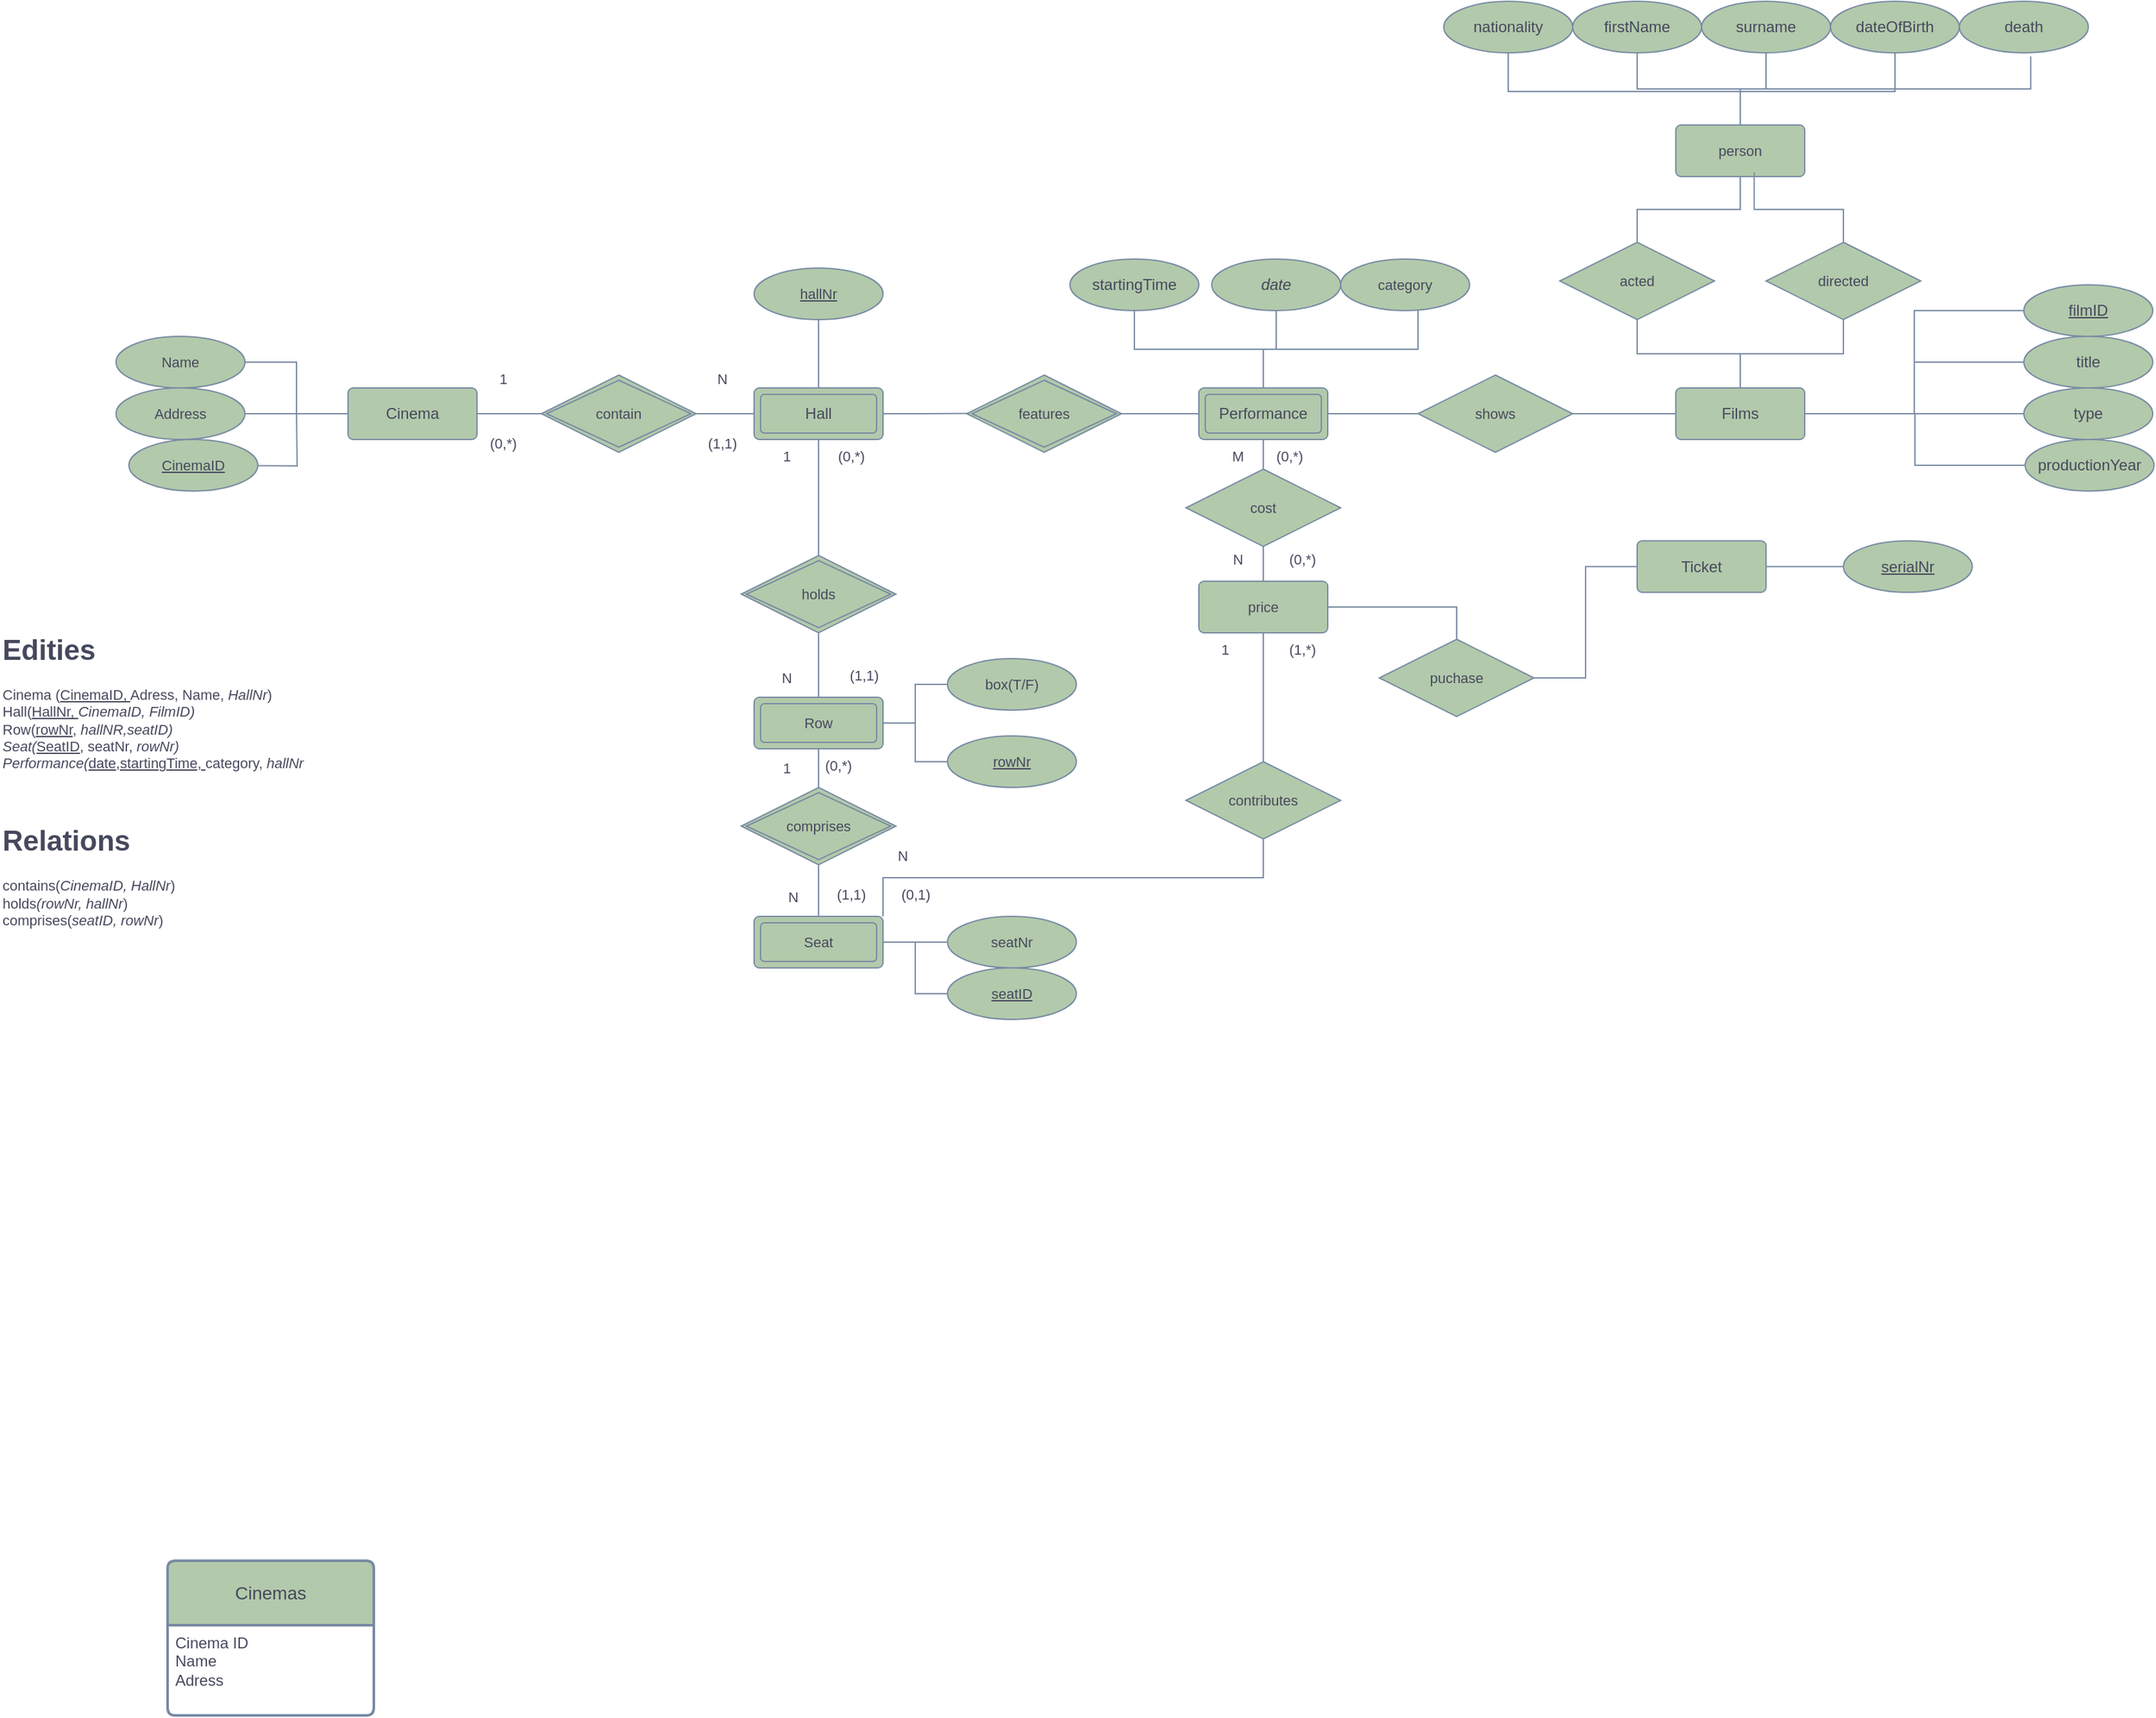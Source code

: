 <mxfile version="26.2.2">
  <diagram name="Seite-1" id="GrV4pbB2SSrvfmWI_e5-">
    <mxGraphModel dx="2253" dy="2021" grid="1" gridSize="10" guides="1" tooltips="1" connect="1" arrows="1" fold="1" page="1" pageScale="1" pageWidth="827" pageHeight="1169" math="0" shadow="0">
      <root>
        <mxCell id="0" />
        <mxCell id="1" parent="0" />
        <mxCell id="GSLwuLtplchv7FERaUMP-1" value="Cinemas" style="swimlane;childLayout=stackLayout;horizontal=1;startSize=50;horizontalStack=0;rounded=1;fontSize=14;fontStyle=0;strokeWidth=2;resizeParent=0;resizeLast=1;shadow=0;dashed=0;align=center;arcSize=4;whiteSpace=wrap;html=1;labelBackgroundColor=none;fillColor=#B2C9AB;strokeColor=#788AA3;fontColor=#46495D;" parent="1" vertex="1">
          <mxGeometry x="-170" y="1010" width="160" height="120" as="geometry" />
        </mxCell>
        <mxCell id="GSLwuLtplchv7FERaUMP-2" value="&lt;div&gt;Cinema ID&lt;/div&gt;Name&lt;div&gt;Adress&lt;/div&gt;" style="align=left;strokeColor=none;fillColor=none;spacingLeft=4;spacingRight=4;fontSize=12;verticalAlign=top;resizable=0;rotatable=0;part=1;html=1;whiteSpace=wrap;labelBackgroundColor=none;fontColor=#46495D;" parent="GSLwuLtplchv7FERaUMP-1" vertex="1">
          <mxGeometry y="50" width="160" height="70" as="geometry" />
        </mxCell>
        <mxCell id="36xcUVD_AX8S52_cwjdj-3" value="Hall" style="rounded=1;arcSize=10;whiteSpace=wrap;html=1;align=center;strokeColor=#788AA3;fontColor=#46495D;fillColor=#B2C9AB;labelBackgroundColor=none;shape=ext;margin=3;double=1;" vertex="1" parent="1">
          <mxGeometry x="285" y="100" width="100" height="40" as="geometry" />
        </mxCell>
        <mxCell id="36xcUVD_AX8S52_cwjdj-8" style="edgeStyle=orthogonalEdgeStyle;rounded=0;orthogonalLoop=1;jettySize=auto;html=1;strokeColor=#788AA3;fontColor=default;fillColor=#B2C9AB;endArrow=none;startFill=0;labelBackgroundColor=none;exitX=1;exitY=0.5;exitDx=0;exitDy=0;" edge="1" parent="1" source="36xcUVD_AX8S52_cwjdj-88" target="36xcUVD_AX8S52_cwjdj-3">
          <mxGeometry relative="1" as="geometry">
            <mxPoint x="240" y="120" as="sourcePoint" />
          </mxGeometry>
        </mxCell>
        <mxCell id="36xcUVD_AX8S52_cwjdj-5" value="Cinema" style="rounded=1;arcSize=10;whiteSpace=wrap;html=1;align=center;strokeColor=#788AA3;fontColor=#46495D;fillColor=#B2C9AB;labelBackgroundColor=none;" vertex="1" parent="1">
          <mxGeometry x="-30" y="100" width="100" height="40" as="geometry" />
        </mxCell>
        <mxCell id="36xcUVD_AX8S52_cwjdj-22" style="edgeStyle=orthogonalEdgeStyle;shape=connector;rounded=0;orthogonalLoop=1;jettySize=auto;html=1;entryX=0;entryY=0.5;entryDx=0;entryDy=0;strokeColor=#788AA3;align=center;verticalAlign=middle;fontFamily=Helvetica;fontSize=11;fontColor=default;labelBackgroundColor=none;startFill=0;endArrow=none;fillColor=#B2C9AB;" edge="1" parent="1" source="36xcUVD_AX8S52_cwjdj-24" target="36xcUVD_AX8S52_cwjdj-21">
          <mxGeometry relative="1" as="geometry" />
        </mxCell>
        <mxCell id="36xcUVD_AX8S52_cwjdj-26" style="edgeStyle=orthogonalEdgeStyle;shape=connector;rounded=0;orthogonalLoop=1;jettySize=auto;html=1;exitX=0.5;exitY=0;exitDx=0;exitDy=0;entryX=0.5;entryY=1;entryDx=0;entryDy=0;strokeColor=#788AA3;align=center;verticalAlign=middle;fontFamily=Helvetica;fontSize=11;fontColor=default;labelBackgroundColor=none;startFill=0;endArrow=none;fillColor=#B2C9AB;" edge="1" parent="1" source="36xcUVD_AX8S52_cwjdj-28" target="36xcUVD_AX8S52_cwjdj-25">
          <mxGeometry relative="1" as="geometry" />
        </mxCell>
        <mxCell id="36xcUVD_AX8S52_cwjdj-131" style="edgeStyle=orthogonalEdgeStyle;shape=connector;rounded=0;orthogonalLoop=1;jettySize=auto;html=1;exitX=0.5;exitY=0;exitDx=0;exitDy=0;entryX=0.5;entryY=1;entryDx=0;entryDy=0;strokeColor=#788AA3;align=center;verticalAlign=middle;fontFamily=Helvetica;fontSize=11;fontColor=#46495D;labelBackgroundColor=default;startFill=0;endArrow=none;fillColor=#B2C9AB;" edge="1" parent="1" source="36xcUVD_AX8S52_cwjdj-7" target="36xcUVD_AX8S52_cwjdj-130">
          <mxGeometry relative="1" as="geometry" />
        </mxCell>
        <mxCell id="36xcUVD_AX8S52_cwjdj-7" value="Films" style="rounded=1;arcSize=10;whiteSpace=wrap;html=1;align=center;strokeColor=#788AA3;fontColor=#46495D;fillColor=#B2C9AB;labelBackgroundColor=none;" vertex="1" parent="1">
          <mxGeometry x="1000" y="100" width="100" height="40" as="geometry" />
        </mxCell>
        <mxCell id="36xcUVD_AX8S52_cwjdj-10" value="" style="edgeStyle=orthogonalEdgeStyle;rounded=0;orthogonalLoop=1;jettySize=auto;html=1;strokeColor=#788AA3;fontColor=default;fillColor=#B2C9AB;endArrow=none;startFill=0;labelBackgroundColor=none;" edge="1" parent="1" source="36xcUVD_AX8S52_cwjdj-5">
          <mxGeometry relative="1" as="geometry">
            <mxPoint x="110" y="120" as="sourcePoint" />
            <mxPoint x="120" y="120" as="targetPoint" />
          </mxGeometry>
        </mxCell>
        <mxCell id="36xcUVD_AX8S52_cwjdj-14" value="" style="edgeStyle=orthogonalEdgeStyle;shape=connector;rounded=0;orthogonalLoop=1;jettySize=auto;html=1;entryX=0.044;entryY=0.495;entryDx=0;entryDy=0;strokeColor=#788AA3;align=center;verticalAlign=middle;fontFamily=Helvetica;fontSize=11;fontColor=default;labelBackgroundColor=none;startFill=0;endArrow=none;fillColor=#B2C9AB;entryPerimeter=0;" edge="1" parent="1" source="36xcUVD_AX8S52_cwjdj-3" target="36xcUVD_AX8S52_cwjdj-93">
          <mxGeometry relative="1" as="geometry">
            <mxPoint x="380" y="120" as="sourcePoint" />
            <mxPoint x="450" y="120" as="targetPoint" />
          </mxGeometry>
        </mxCell>
        <mxCell id="36xcUVD_AX8S52_cwjdj-54" style="edgeStyle=orthogonalEdgeStyle;rounded=0;orthogonalLoop=1;jettySize=auto;html=1;exitX=1;exitY=0.5;exitDx=0;exitDy=0;entryX=0;entryY=0.5;entryDx=0;entryDy=0;strokeColor=#788AA3;fontColor=default;fillColor=#B2C9AB;endArrow=none;startFill=0;labelBackgroundColor=none;" edge="1" parent="1" source="36xcUVD_AX8S52_cwjdj-93" target="36xcUVD_AX8S52_cwjdj-53">
          <mxGeometry relative="1" as="geometry">
            <mxPoint x="570" y="120" as="sourcePoint" />
          </mxGeometry>
        </mxCell>
        <mxCell id="36xcUVD_AX8S52_cwjdj-15" value="Row" style="rounded=1;arcSize=10;whiteSpace=wrap;html=1;align=center;strokeColor=#788AA3;fontFamily=Helvetica;fontSize=11;fontColor=#46495D;labelBackgroundColor=none;fillColor=#B2C9AB;shape=ext;margin=3;double=1;" vertex="1" parent="1">
          <mxGeometry x="285" y="340.0" width="100" height="40" as="geometry" />
        </mxCell>
        <mxCell id="36xcUVD_AX8S52_cwjdj-21" value="Ticket" style="rounded=1;arcSize=10;whiteSpace=wrap;html=1;align=center;strokeColor=#788AA3;fontColor=#46495D;fillColor=#B2C9AB;labelBackgroundColor=none;" vertex="1" parent="1">
          <mxGeometry x="970" y="218.6" width="100" height="40" as="geometry" />
        </mxCell>
        <mxCell id="36xcUVD_AX8S52_cwjdj-24" value="puchase" style="shape=rhombus;perimeter=rhombusPerimeter;whiteSpace=wrap;html=1;align=center;strokeColor=#788AA3;fontFamily=Helvetica;fontSize=11;fontColor=#46495D;labelBackgroundColor=none;fillColor=#B2C9AB;" vertex="1" parent="1">
          <mxGeometry x="770" y="295" width="120" height="60" as="geometry" />
        </mxCell>
        <mxCell id="36xcUVD_AX8S52_cwjdj-133" style="edgeStyle=orthogonalEdgeStyle;shape=connector;rounded=0;orthogonalLoop=1;jettySize=auto;html=1;strokeColor=#788AA3;align=center;verticalAlign=middle;fontFamily=Helvetica;fontSize=11;fontColor=#46495D;labelBackgroundColor=default;startFill=0;endArrow=none;fillColor=#B2C9AB;" edge="1" parent="1" source="36xcUVD_AX8S52_cwjdj-25" target="36xcUVD_AX8S52_cwjdj-84">
          <mxGeometry relative="1" as="geometry">
            <Array as="points">
              <mxPoint x="1050" y="-130" />
              <mxPoint x="870" y="-130" />
            </Array>
          </mxGeometry>
        </mxCell>
        <mxCell id="36xcUVD_AX8S52_cwjdj-134" style="edgeStyle=orthogonalEdgeStyle;shape=connector;rounded=0;orthogonalLoop=1;jettySize=auto;html=1;exitX=0.5;exitY=0;exitDx=0;exitDy=0;entryX=0.5;entryY=1;entryDx=0;entryDy=0;strokeColor=#788AA3;align=center;verticalAlign=middle;fontFamily=Helvetica;fontSize=11;fontColor=#46495D;labelBackgroundColor=default;startFill=0;endArrow=none;fillColor=#B2C9AB;" edge="1" parent="1" source="36xcUVD_AX8S52_cwjdj-25" target="36xcUVD_AX8S52_cwjdj-83">
          <mxGeometry relative="1" as="geometry" />
        </mxCell>
        <mxCell id="36xcUVD_AX8S52_cwjdj-135" style="edgeStyle=orthogonalEdgeStyle;shape=connector;rounded=0;orthogonalLoop=1;jettySize=auto;html=1;entryX=0.5;entryY=1;entryDx=0;entryDy=0;strokeColor=#788AA3;align=center;verticalAlign=middle;fontFamily=Helvetica;fontSize=11;fontColor=#46495D;labelBackgroundColor=default;startFill=0;endArrow=none;fillColor=#B2C9AB;" edge="1" parent="1" source="36xcUVD_AX8S52_cwjdj-25" target="36xcUVD_AX8S52_cwjdj-82">
          <mxGeometry relative="1" as="geometry" />
        </mxCell>
        <mxCell id="36xcUVD_AX8S52_cwjdj-136" style="edgeStyle=orthogonalEdgeStyle;shape=connector;rounded=0;orthogonalLoop=1;jettySize=auto;html=1;entryX=0.5;entryY=1;entryDx=0;entryDy=0;strokeColor=#788AA3;align=center;verticalAlign=middle;fontFamily=Helvetica;fontSize=11;fontColor=#46495D;labelBackgroundColor=default;startFill=0;endArrow=none;fillColor=#B2C9AB;" edge="1" parent="1" source="36xcUVD_AX8S52_cwjdj-25" target="36xcUVD_AX8S52_cwjdj-86">
          <mxGeometry relative="1" as="geometry">
            <Array as="points">
              <mxPoint x="1050" y="-130" />
              <mxPoint x="1170" y="-130" />
            </Array>
          </mxGeometry>
        </mxCell>
        <mxCell id="36xcUVD_AX8S52_cwjdj-25" value="person" style="rounded=1;arcSize=10;whiteSpace=wrap;html=1;align=center;strokeColor=#788AA3;fontFamily=Helvetica;fontSize=11;fontColor=#46495D;labelBackgroundColor=none;fillColor=#B2C9AB;" vertex="1" parent="1">
          <mxGeometry x="1000" y="-104" width="100" height="40" as="geometry" />
        </mxCell>
        <mxCell id="36xcUVD_AX8S52_cwjdj-27" value="" style="edgeStyle=orthogonalEdgeStyle;shape=connector;rounded=0;orthogonalLoop=1;jettySize=auto;html=1;exitX=0.5;exitY=0;exitDx=0;exitDy=0;entryX=0.5;entryY=1;entryDx=0;entryDy=0;strokeColor=#788AA3;align=center;verticalAlign=middle;fontFamily=Helvetica;fontSize=11;fontColor=default;labelBackgroundColor=none;startFill=0;endArrow=none;fillColor=#B2C9AB;" edge="1" parent="1" source="36xcUVD_AX8S52_cwjdj-7" target="36xcUVD_AX8S52_cwjdj-28">
          <mxGeometry relative="1" as="geometry">
            <mxPoint x="1050" y="97" as="sourcePoint" />
            <mxPoint x="1050" y="-3" as="targetPoint" />
          </mxGeometry>
        </mxCell>
        <mxCell id="36xcUVD_AX8S52_cwjdj-28" value="acted" style="shape=rhombus;perimeter=rhombusPerimeter;whiteSpace=wrap;html=1;align=center;strokeColor=#788AA3;fontFamily=Helvetica;fontSize=11;fontColor=#46495D;labelBackgroundColor=none;fillColor=#B2C9AB;" vertex="1" parent="1">
          <mxGeometry x="910" y="-13" width="120" height="60" as="geometry" />
        </mxCell>
        <mxCell id="36xcUVD_AX8S52_cwjdj-39" style="edgeStyle=orthogonalEdgeStyle;shape=connector;rounded=0;orthogonalLoop=1;jettySize=auto;html=1;exitX=1;exitY=0.5;exitDx=0;exitDy=0;entryX=0;entryY=0.5;entryDx=0;entryDy=0;strokeColor=#788AA3;align=center;verticalAlign=middle;fontFamily=Helvetica;fontSize=11;fontColor=default;labelBackgroundColor=none;startFill=0;endArrow=none;fillColor=#B2C9AB;" edge="1" parent="1" source="36xcUVD_AX8S52_cwjdj-36" target="36xcUVD_AX8S52_cwjdj-5">
          <mxGeometry relative="1" as="geometry" />
        </mxCell>
        <mxCell id="36xcUVD_AX8S52_cwjdj-36" value="Name" style="ellipse;whiteSpace=wrap;html=1;align=center;strokeColor=#788AA3;fontFamily=Helvetica;fontSize=11;fontColor=#46495D;labelBackgroundColor=none;fillColor=#B2C9AB;" vertex="1" parent="1">
          <mxGeometry x="-210" y="60" width="100" height="40" as="geometry" />
        </mxCell>
        <mxCell id="36xcUVD_AX8S52_cwjdj-40" style="edgeStyle=orthogonalEdgeStyle;shape=connector;rounded=0;orthogonalLoop=1;jettySize=auto;html=1;exitX=1;exitY=0.5;exitDx=0;exitDy=0;strokeColor=#788AA3;align=center;verticalAlign=middle;fontFamily=Helvetica;fontSize=11;fontColor=default;labelBackgroundColor=none;startFill=0;endArrow=none;fillColor=#B2C9AB;" edge="1" parent="1" source="36xcUVD_AX8S52_cwjdj-37">
          <mxGeometry relative="1" as="geometry">
            <mxPoint x="-30" y="120" as="targetPoint" />
          </mxGeometry>
        </mxCell>
        <mxCell id="36xcUVD_AX8S52_cwjdj-37" value="Address" style="ellipse;whiteSpace=wrap;html=1;align=center;strokeColor=#788AA3;fontFamily=Helvetica;fontSize=11;fontColor=#46495D;labelBackgroundColor=none;fillColor=#B2C9AB;" vertex="1" parent="1">
          <mxGeometry x="-210" y="100" width="100" height="40" as="geometry" />
        </mxCell>
        <mxCell id="36xcUVD_AX8S52_cwjdj-41" style="edgeStyle=orthogonalEdgeStyle;shape=connector;rounded=0;orthogonalLoop=1;jettySize=auto;html=1;strokeColor=#788AA3;align=center;verticalAlign=middle;fontFamily=Helvetica;fontSize=11;fontColor=default;labelBackgroundColor=none;startFill=0;endArrow=none;fillColor=#B2C9AB;" edge="1" parent="1">
          <mxGeometry relative="1" as="geometry">
            <mxPoint x="-70" y="120" as="targetPoint" />
            <mxPoint x="-140" y="160" as="sourcePoint" />
          </mxGeometry>
        </mxCell>
        <mxCell id="36xcUVD_AX8S52_cwjdj-38" value="&lt;u&gt;CinemaID&lt;/u&gt;" style="ellipse;whiteSpace=wrap;html=1;align=center;strokeColor=#788AA3;fontFamily=Helvetica;fontSize=11;fontColor=#46495D;labelBackgroundColor=none;fillColor=#B2C9AB;" vertex="1" parent="1">
          <mxGeometry x="-200" y="140" width="100" height="40" as="geometry" />
        </mxCell>
        <mxCell id="36xcUVD_AX8S52_cwjdj-44" value="&lt;h1 style=&quot;margin-top: 0px;&quot;&gt;Edities&amp;nbsp;&lt;/h1&gt;&lt;div&gt;Cinema (&lt;u&gt;CinemaID, &lt;/u&gt;Adress, Name, &lt;i&gt;HallNr&lt;/i&gt;)&lt;/div&gt;&lt;div&gt;Hall(&lt;u&gt;HallNr, &lt;/u&gt;&lt;i&gt;CinemaID, FilmID)&lt;/i&gt;&lt;/div&gt;&lt;div&gt;Row(&lt;u&gt;rowNr&lt;/u&gt;, &lt;i&gt;hallNR,seatID)&lt;/i&gt;&lt;/div&gt;&lt;div&gt;&lt;i&gt;Seat(&lt;/i&gt;&lt;u&gt;SeatID,&lt;/u&gt;&amp;nbsp;seatNr, &lt;i&gt;rowNr)&lt;/i&gt;&lt;/div&gt;&lt;div&gt;&lt;i&gt;Performance(&lt;/i&gt;&lt;u&gt;date,startingTime, &lt;/u&gt;category, &lt;i&gt;hallNr&lt;/i&gt;&lt;/div&gt;&lt;h1 style=&quot;margin-top: 0px;&quot;&gt;&lt;br&gt;&lt;/h1&gt;&lt;h1 style=&quot;margin-top: 0px;&quot;&gt;Relations&lt;/h1&gt;&lt;div&gt;contains(&lt;i&gt;CinemaID, HallNr&lt;/i&gt;)&lt;/div&gt;&lt;div&gt;holds&lt;i&gt;(rowNr, hallNr&lt;/i&gt;)&lt;/div&gt;&lt;div&gt;comprises(&lt;i&gt;seatID, rowNr&lt;/i&gt;)&lt;/div&gt;&lt;div&gt;&lt;br&gt;&lt;/div&gt;" style="text;html=1;whiteSpace=wrap;overflow=hidden;rounded=0;fontFamily=Helvetica;fontSize=11;fontColor=#46495D;labelBackgroundColor=none;" vertex="1" parent="1">
          <mxGeometry x="-300" y="283.6" width="300" height="490" as="geometry" />
        </mxCell>
        <mxCell id="36xcUVD_AX8S52_cwjdj-46" style="edgeStyle=orthogonalEdgeStyle;shape=connector;rounded=0;orthogonalLoop=1;jettySize=auto;html=1;strokeColor=#788AA3;align=center;verticalAlign=middle;fontFamily=Helvetica;fontSize=11;fontColor=default;labelBackgroundColor=none;startFill=0;endArrow=none;fillColor=#B2C9AB;" edge="1" parent="1" source="36xcUVD_AX8S52_cwjdj-45" target="36xcUVD_AX8S52_cwjdj-3">
          <mxGeometry relative="1" as="geometry" />
        </mxCell>
        <mxCell id="36xcUVD_AX8S52_cwjdj-45" value="&lt;u&gt;hallNr&lt;/u&gt;" style="ellipse;whiteSpace=wrap;html=1;align=center;strokeColor=#788AA3;fontFamily=Helvetica;fontSize=11;fontColor=#46495D;labelBackgroundColor=none;fillColor=#B2C9AB;" vertex="1" parent="1">
          <mxGeometry x="285" y="7" width="100" height="40" as="geometry" />
        </mxCell>
        <mxCell id="36xcUVD_AX8S52_cwjdj-47" value="N" style="text;html=1;align=center;verticalAlign=middle;resizable=0;points=[];autosize=1;strokeColor=none;fillColor=none;fontFamily=Helvetica;fontSize=11;fontColor=#46495D;labelBackgroundColor=none;" vertex="1" parent="1">
          <mxGeometry x="245" y="78" width="30" height="30" as="geometry" />
        </mxCell>
        <mxCell id="36xcUVD_AX8S52_cwjdj-48" value="1" style="text;html=1;align=center;verticalAlign=middle;resizable=0;points=[];autosize=1;strokeColor=none;fillColor=none;fontFamily=Helvetica;fontSize=11;fontColor=#46495D;labelBackgroundColor=none;" vertex="1" parent="1">
          <mxGeometry x="75" y="78" width="30" height="30" as="geometry" />
        </mxCell>
        <mxCell id="36xcUVD_AX8S52_cwjdj-49" value="(0,*)" style="text;html=1;align=center;verticalAlign=middle;resizable=0;points=[];autosize=1;strokeColor=none;fillColor=none;fontFamily=Helvetica;fontSize=11;fontColor=#46495D;labelBackgroundColor=none;" vertex="1" parent="1">
          <mxGeometry x="70" y="128" width="40" height="30" as="geometry" />
        </mxCell>
        <mxCell id="36xcUVD_AX8S52_cwjdj-50" value="(1,1)" style="text;html=1;align=center;verticalAlign=middle;resizable=0;points=[];autosize=1;strokeColor=none;fillColor=none;fontFamily=Helvetica;fontSize=11;fontColor=#46495D;labelBackgroundColor=none;" vertex="1" parent="1">
          <mxGeometry x="235" y="128" width="50" height="30" as="geometry" />
        </mxCell>
        <mxCell id="36xcUVD_AX8S52_cwjdj-52" style="edgeStyle=orthogonalEdgeStyle;shape=connector;rounded=0;orthogonalLoop=1;jettySize=auto;html=1;strokeColor=#788AA3;align=center;verticalAlign=middle;fontFamily=Helvetica;fontSize=11;fontColor=default;labelBackgroundColor=none;startFill=0;endArrow=none;fillColor=#B2C9AB;entryX=1;entryY=0.5;entryDx=0;entryDy=0;exitX=0;exitY=0.5;exitDx=0;exitDy=0;" edge="1" parent="1" source="36xcUVD_AX8S52_cwjdj-51" target="36xcUVD_AX8S52_cwjdj-7">
          <mxGeometry relative="1" as="geometry">
            <mxPoint x="1270.0" y="100.004" as="sourcePoint" />
            <mxPoint x="1049.966" y="149.97" as="targetPoint" />
          </mxGeometry>
        </mxCell>
        <mxCell id="36xcUVD_AX8S52_cwjdj-51" value="&lt;u&gt;filmID&lt;/u&gt;" style="ellipse;whiteSpace=wrap;html=1;align=center;labelBackgroundColor=none;fillColor=#B2C9AB;strokeColor=#788AA3;fontColor=#46495D;" vertex="1" parent="1">
          <mxGeometry x="1270" y="20" width="100" height="40" as="geometry" />
        </mxCell>
        <mxCell id="36xcUVD_AX8S52_cwjdj-56" style="edgeStyle=orthogonalEdgeStyle;shape=connector;rounded=0;orthogonalLoop=1;jettySize=auto;html=1;exitX=1;exitY=0.5;exitDx=0;exitDy=0;entryX=0;entryY=0.5;entryDx=0;entryDy=0;strokeColor=#788AA3;align=center;verticalAlign=middle;fontFamily=Helvetica;fontSize=11;fontColor=default;labelBackgroundColor=none;startFill=0;endArrow=none;fillColor=#B2C9AB;" edge="1" parent="1" source="36xcUVD_AX8S52_cwjdj-53" target="36xcUVD_AX8S52_cwjdj-55">
          <mxGeometry relative="1" as="geometry" />
        </mxCell>
        <mxCell id="36xcUVD_AX8S52_cwjdj-53" value="Performance" style="rounded=1;arcSize=10;whiteSpace=wrap;html=1;align=center;strokeColor=#788AA3;fontColor=#46495D;fillColor=#B2C9AB;labelBackgroundColor=none;shape=ext;margin=3;double=1;" vertex="1" parent="1">
          <mxGeometry x="630" y="100" width="100" height="40" as="geometry" />
        </mxCell>
        <mxCell id="36xcUVD_AX8S52_cwjdj-57" style="edgeStyle=orthogonalEdgeStyle;shape=connector;rounded=0;orthogonalLoop=1;jettySize=auto;html=1;exitX=1;exitY=0.5;exitDx=0;exitDy=0;strokeColor=#788AA3;align=center;verticalAlign=middle;fontFamily=Helvetica;fontSize=11;fontColor=default;labelBackgroundColor=none;startFill=0;endArrow=none;fillColor=#B2C9AB;entryX=0;entryY=0.5;entryDx=0;entryDy=0;" edge="1" parent="1" source="36xcUVD_AX8S52_cwjdj-55" target="36xcUVD_AX8S52_cwjdj-7">
          <mxGeometry relative="1" as="geometry">
            <mxPoint x="1010" y="120" as="targetPoint" />
          </mxGeometry>
        </mxCell>
        <mxCell id="36xcUVD_AX8S52_cwjdj-55" value="shows" style="shape=rhombus;perimeter=rhombusPerimeter;whiteSpace=wrap;html=1;align=center;strokeColor=#788AA3;fontFamily=Helvetica;fontSize=11;fontColor=#46495D;labelBackgroundColor=none;fillColor=#B2C9AB;" vertex="1" parent="1">
          <mxGeometry x="800" y="90" width="120" height="60" as="geometry" />
        </mxCell>
        <mxCell id="36xcUVD_AX8S52_cwjdj-60" style="edgeStyle=orthogonalEdgeStyle;shape=connector;rounded=0;orthogonalLoop=1;jettySize=auto;html=1;entryX=1;entryY=0.5;entryDx=0;entryDy=0;strokeColor=#788AA3;align=center;verticalAlign=middle;fontFamily=Helvetica;fontSize=11;fontColor=default;labelBackgroundColor=none;startFill=0;endArrow=none;fillColor=#B2C9AB;" edge="1" parent="1" source="36xcUVD_AX8S52_cwjdj-59" target="36xcUVD_AX8S52_cwjdj-15">
          <mxGeometry relative="1" as="geometry" />
        </mxCell>
        <mxCell id="36xcUVD_AX8S52_cwjdj-59" value="box(T/F)" style="ellipse;whiteSpace=wrap;html=1;align=center;strokeColor=#788AA3;fontFamily=Helvetica;fontSize=11;fontColor=#46495D;labelBackgroundColor=none;fillColor=#B2C9AB;" vertex="1" parent="1">
          <mxGeometry x="435" y="310" width="100" height="40" as="geometry" />
        </mxCell>
        <mxCell id="36xcUVD_AX8S52_cwjdj-62" value="" style="edgeStyle=orthogonalEdgeStyle;rounded=0;orthogonalLoop=1;jettySize=auto;html=1;strokeColor=#788AA3;fontColor=default;fillColor=#B2C9AB;entryX=0.5;entryY=0;entryDx=0;entryDy=0;endArrow=none;startFill=0;labelBackgroundColor=none;exitX=0.5;exitY=1;exitDx=0;exitDy=0;" edge="1" parent="1" source="36xcUVD_AX8S52_cwjdj-3" target="36xcUVD_AX8S52_cwjdj-90">
          <mxGeometry relative="1" as="geometry">
            <mxPoint x="330" y="140" as="sourcePoint" />
            <mxPoint x="330" y="158" as="targetPoint" />
          </mxGeometry>
        </mxCell>
        <mxCell id="36xcUVD_AX8S52_cwjdj-66" style="edgeStyle=orthogonalEdgeStyle;shape=connector;rounded=0;orthogonalLoop=1;jettySize=auto;html=1;entryX=0.5;entryY=1;entryDx=0;entryDy=0;strokeColor=#788AA3;align=center;verticalAlign=middle;fontFamily=Helvetica;fontSize=11;fontColor=default;labelBackgroundColor=none;startFill=0;endArrow=none;fillColor=#B2C9AB;exitX=0.5;exitY=0;exitDx=0;exitDy=0;" edge="1" parent="1" source="36xcUVD_AX8S52_cwjdj-92" target="36xcUVD_AX8S52_cwjdj-15">
          <mxGeometry relative="1" as="geometry">
            <mxPoint x="335" y="420.0" as="sourcePoint" />
          </mxGeometry>
        </mxCell>
        <mxCell id="36xcUVD_AX8S52_cwjdj-65" value="Seat" style="rounded=1;arcSize=10;whiteSpace=wrap;html=1;align=center;strokeColor=#788AA3;fontFamily=Helvetica;fontSize=11;fontColor=#46495D;labelBackgroundColor=none;fillColor=#B2C9AB;shape=ext;margin=3;double=1;" vertex="1" parent="1">
          <mxGeometry x="285" y="510.0" width="100" height="40" as="geometry" />
        </mxCell>
        <mxCell id="36xcUVD_AX8S52_cwjdj-68" value="" style="edgeStyle=orthogonalEdgeStyle;shape=connector;rounded=0;orthogonalLoop=1;jettySize=auto;html=1;entryX=0.5;entryY=1;entryDx=0;entryDy=0;strokeColor=#788AA3;align=center;verticalAlign=middle;fontFamily=Helvetica;fontSize=11;fontColor=default;labelBackgroundColor=none;startFill=0;endArrow=none;fillColor=#B2C9AB;" edge="1" parent="1" source="36xcUVD_AX8S52_cwjdj-15" target="36xcUVD_AX8S52_cwjdj-90">
          <mxGeometry relative="1" as="geometry">
            <mxPoint x="340" y="515.55" as="sourcePoint" />
            <mxPoint x="340" y="505.55" as="targetPoint" />
          </mxGeometry>
        </mxCell>
        <mxCell id="36xcUVD_AX8S52_cwjdj-70" value="" style="edgeStyle=orthogonalEdgeStyle;shape=connector;rounded=0;orthogonalLoop=1;jettySize=auto;html=1;entryX=0.5;entryY=1;entryDx=0;entryDy=0;strokeColor=#788AA3;align=center;verticalAlign=middle;fontFamily=Helvetica;fontSize=11;fontColor=default;labelBackgroundColor=none;startFill=0;endArrow=none;fillColor=#B2C9AB;" edge="1" parent="1" source="36xcUVD_AX8S52_cwjdj-65" target="36xcUVD_AX8S52_cwjdj-92">
          <mxGeometry relative="1" as="geometry">
            <mxPoint x="335" y="495.0" as="sourcePoint" />
            <mxPoint x="335" y="480.0" as="targetPoint" />
          </mxGeometry>
        </mxCell>
        <mxCell id="36xcUVD_AX8S52_cwjdj-72" style="edgeStyle=orthogonalEdgeStyle;shape=connector;rounded=0;orthogonalLoop=1;jettySize=auto;html=1;entryX=1;entryY=0.5;entryDx=0;entryDy=0;strokeColor=#788AA3;align=center;verticalAlign=middle;fontFamily=Helvetica;fontSize=11;fontColor=default;labelBackgroundColor=none;startFill=0;endArrow=none;fillColor=#B2C9AB;" edge="1" parent="1" source="36xcUVD_AX8S52_cwjdj-71" target="36xcUVD_AX8S52_cwjdj-7">
          <mxGeometry relative="1" as="geometry" />
        </mxCell>
        <mxCell id="36xcUVD_AX8S52_cwjdj-71" value="title" style="ellipse;whiteSpace=wrap;html=1;align=center;labelBackgroundColor=none;fillColor=#B2C9AB;strokeColor=#788AA3;fontColor=#46495D;" vertex="1" parent="1">
          <mxGeometry x="1270" y="60" width="100" height="40" as="geometry" />
        </mxCell>
        <mxCell id="36xcUVD_AX8S52_cwjdj-74" style="edgeStyle=orthogonalEdgeStyle;shape=connector;rounded=0;orthogonalLoop=1;jettySize=auto;html=1;exitX=0.5;exitY=1;exitDx=0;exitDy=0;entryX=0.5;entryY=0;entryDx=0;entryDy=0;strokeColor=#788AA3;align=center;verticalAlign=middle;fontFamily=Helvetica;fontSize=11;fontColor=default;labelBackgroundColor=none;startFill=0;endArrow=none;fillColor=#B2C9AB;" edge="1" parent="1" source="36xcUVD_AX8S52_cwjdj-73" target="36xcUVD_AX8S52_cwjdj-53">
          <mxGeometry relative="1" as="geometry" />
        </mxCell>
        <mxCell id="36xcUVD_AX8S52_cwjdj-73" value="&lt;i&gt;date&lt;/i&gt;" style="ellipse;whiteSpace=wrap;html=1;align=center;labelBackgroundColor=none;fillColor=#B2C9AB;strokeColor=#788AA3;fontColor=#46495D;" vertex="1" parent="1">
          <mxGeometry x="640" width="100" height="40" as="geometry" />
        </mxCell>
        <mxCell id="36xcUVD_AX8S52_cwjdj-77" style="edgeStyle=orthogonalEdgeStyle;shape=connector;rounded=0;orthogonalLoop=1;jettySize=auto;html=1;strokeColor=#788AA3;align=center;verticalAlign=middle;fontFamily=Helvetica;fontSize=11;fontColor=default;labelBackgroundColor=none;startFill=0;endArrow=none;fillColor=#B2C9AB;exitX=0.5;exitY=1;exitDx=0;exitDy=0;" edge="1" parent="1" source="36xcUVD_AX8S52_cwjdj-76" target="36xcUVD_AX8S52_cwjdj-53">
          <mxGeometry relative="1" as="geometry" />
        </mxCell>
        <mxCell id="36xcUVD_AX8S52_cwjdj-76" value="startingTime" style="ellipse;whiteSpace=wrap;html=1;align=center;labelBackgroundColor=none;fillColor=#B2C9AB;strokeColor=#788AA3;fontColor=#46495D;" vertex="1" parent="1">
          <mxGeometry x="530" width="100" height="40" as="geometry" />
        </mxCell>
        <mxCell id="36xcUVD_AX8S52_cwjdj-79" style="edgeStyle=orthogonalEdgeStyle;shape=connector;rounded=0;orthogonalLoop=1;jettySize=auto;html=1;entryX=1;entryY=0.5;entryDx=0;entryDy=0;strokeColor=#788AA3;align=center;verticalAlign=middle;fontFamily=Helvetica;fontSize=11;fontColor=default;labelBackgroundColor=none;startFill=0;endArrow=none;fillColor=#B2C9AB;exitX=0;exitY=0.5;exitDx=0;exitDy=0;" edge="1" parent="1" source="36xcUVD_AX8S52_cwjdj-78" target="36xcUVD_AX8S52_cwjdj-21">
          <mxGeometry relative="1" as="geometry" />
        </mxCell>
        <mxCell id="36xcUVD_AX8S52_cwjdj-78" value="&lt;u&gt;serialNr&lt;/u&gt;" style="ellipse;whiteSpace=wrap;html=1;align=center;labelBackgroundColor=none;fillColor=#B2C9AB;strokeColor=#788AA3;fontColor=#46495D;" vertex="1" parent="1">
          <mxGeometry x="1130" y="218.6" width="100" height="40" as="geometry" />
        </mxCell>
        <mxCell id="36xcUVD_AX8S52_cwjdj-120" style="edgeStyle=orthogonalEdgeStyle;shape=connector;rounded=0;orthogonalLoop=1;jettySize=auto;html=1;strokeColor=#788AA3;align=center;verticalAlign=middle;fontFamily=Helvetica;fontSize=11;fontColor=#46495D;labelBackgroundColor=default;startFill=0;endArrow=none;fillColor=#B2C9AB;" edge="1" parent="1" source="36xcUVD_AX8S52_cwjdj-125">
          <mxGeometry relative="1" as="geometry">
            <mxPoint x="680" y="140" as="targetPoint" />
          </mxGeometry>
        </mxCell>
        <mxCell id="36xcUVD_AX8S52_cwjdj-127" style="edgeStyle=orthogonalEdgeStyle;shape=connector;rounded=0;orthogonalLoop=1;jettySize=auto;html=1;entryX=0.5;entryY=1;entryDx=0;entryDy=0;strokeColor=#788AA3;align=center;verticalAlign=middle;fontFamily=Helvetica;fontSize=11;fontColor=#46495D;labelBackgroundColor=default;startFill=0;endArrow=none;fillColor=#B2C9AB;" edge="1" parent="1" source="36xcUVD_AX8S52_cwjdj-80" target="36xcUVD_AX8S52_cwjdj-125">
          <mxGeometry relative="1" as="geometry" />
        </mxCell>
        <mxCell id="36xcUVD_AX8S52_cwjdj-142" style="edgeStyle=orthogonalEdgeStyle;shape=connector;rounded=0;orthogonalLoop=1;jettySize=auto;html=1;strokeColor=#788AA3;align=center;verticalAlign=middle;fontFamily=Helvetica;fontSize=11;fontColor=#46495D;labelBackgroundColor=default;startFill=0;endArrow=none;fillColor=#B2C9AB;exitX=1;exitY=0.5;exitDx=0;exitDy=0;" edge="1" parent="1" source="36xcUVD_AX8S52_cwjdj-80" target="36xcUVD_AX8S52_cwjdj-24">
          <mxGeometry relative="1" as="geometry" />
        </mxCell>
        <mxCell id="36xcUVD_AX8S52_cwjdj-80" value="price" style="whiteSpace=wrap;html=1;align=center;strokeColor=#788AA3;fontFamily=Helvetica;fontSize=11;fontColor=#46495D;labelBackgroundColor=none;fillColor=#B2C9AB;rounded=1;arcSize=10;" vertex="1" parent="1">
          <mxGeometry x="630" y="250.0" width="100" height="40" as="geometry" />
        </mxCell>
        <mxCell id="36xcUVD_AX8S52_cwjdj-82" value="surname" style="ellipse;whiteSpace=wrap;html=1;align=center;labelBackgroundColor=none;fillColor=#B2C9AB;strokeColor=#788AA3;fontColor=#46495D;" vertex="1" parent="1">
          <mxGeometry x="1020" y="-200" width="100" height="40" as="geometry" />
        </mxCell>
        <mxCell id="36xcUVD_AX8S52_cwjdj-83" value="firstName" style="ellipse;whiteSpace=wrap;html=1;align=center;labelBackgroundColor=none;fillColor=#B2C9AB;strokeColor=#788AA3;fontColor=#46495D;" vertex="1" parent="1">
          <mxGeometry x="920" y="-200" width="100" height="40" as="geometry" />
        </mxCell>
        <mxCell id="36xcUVD_AX8S52_cwjdj-84" value="nationality" style="ellipse;whiteSpace=wrap;html=1;align=center;labelBackgroundColor=none;fillColor=#B2C9AB;strokeColor=#788AA3;fontColor=#46495D;" vertex="1" parent="1">
          <mxGeometry x="820" y="-200" width="100" height="40" as="geometry" />
        </mxCell>
        <mxCell id="36xcUVD_AX8S52_cwjdj-86" value="dateOfBirth" style="ellipse;whiteSpace=wrap;html=1;align=center;labelBackgroundColor=none;fillColor=#B2C9AB;strokeColor=#788AA3;fontColor=#46495D;" vertex="1" parent="1">
          <mxGeometry x="1120" y="-200" width="100" height="40" as="geometry" />
        </mxCell>
        <mxCell id="36xcUVD_AX8S52_cwjdj-87" value="death" style="ellipse;whiteSpace=wrap;html=1;align=center;labelBackgroundColor=none;fillColor=#B2C9AB;strokeColor=#788AA3;fontColor=#46495D;" vertex="1" parent="1">
          <mxGeometry x="1220" y="-200" width="100" height="40" as="geometry" />
        </mxCell>
        <mxCell id="36xcUVD_AX8S52_cwjdj-88" value="contain" style="shape=rhombus;double=1;perimeter=rhombusPerimeter;whiteSpace=wrap;html=1;align=center;strokeColor=#788AA3;fontFamily=Helvetica;fontSize=11;fontColor=#46495D;labelBackgroundColor=none;fillColor=#B2C9AB;" vertex="1" parent="1">
          <mxGeometry x="120" y="90" width="120" height="60" as="geometry" />
        </mxCell>
        <mxCell id="36xcUVD_AX8S52_cwjdj-90" value="holds" style="shape=rhombus;double=1;perimeter=rhombusPerimeter;whiteSpace=wrap;html=1;align=center;strokeColor=#788AA3;fontFamily=Helvetica;fontSize=11;fontColor=#46495D;labelBackgroundColor=none;fillColor=#B2C9AB;" vertex="1" parent="1">
          <mxGeometry x="275" y="230" width="120" height="60" as="geometry" />
        </mxCell>
        <mxCell id="36xcUVD_AX8S52_cwjdj-92" value="comprises" style="shape=rhombus;double=1;perimeter=rhombusPerimeter;whiteSpace=wrap;html=1;align=center;strokeColor=#788AA3;fontFamily=Helvetica;fontSize=11;fontColor=#46495D;labelBackgroundColor=none;fillColor=#B2C9AB;" vertex="1" parent="1">
          <mxGeometry x="275" y="410.0" width="120" height="60" as="geometry" />
        </mxCell>
        <mxCell id="36xcUVD_AX8S52_cwjdj-93" value="features" style="shape=rhombus;double=1;perimeter=rhombusPerimeter;whiteSpace=wrap;html=1;align=center;strokeColor=#788AA3;fontFamily=Helvetica;fontSize=11;fontColor=#46495D;labelBackgroundColor=none;fillColor=#B2C9AB;" vertex="1" parent="1">
          <mxGeometry x="450" y="90" width="120" height="60" as="geometry" />
        </mxCell>
        <mxCell id="36xcUVD_AX8S52_cwjdj-99" style="edgeStyle=orthogonalEdgeStyle;shape=connector;rounded=0;orthogonalLoop=1;jettySize=auto;html=1;entryX=1;entryY=0.5;entryDx=0;entryDy=0;strokeColor=#788AA3;align=center;verticalAlign=middle;fontFamily=Helvetica;fontSize=11;fontColor=#46495D;labelBackgroundColor=default;startFill=0;endArrow=none;fillColor=#B2C9AB;" edge="1" parent="1" source="36xcUVD_AX8S52_cwjdj-98" target="36xcUVD_AX8S52_cwjdj-15">
          <mxGeometry relative="1" as="geometry" />
        </mxCell>
        <mxCell id="36xcUVD_AX8S52_cwjdj-98" value="&lt;u&gt;rowNr&lt;/u&gt;" style="ellipse;whiteSpace=wrap;html=1;align=center;strokeColor=#788AA3;fontFamily=Helvetica;fontSize=11;fontColor=#46495D;labelBackgroundColor=none;fillColor=#B2C9AB;" vertex="1" parent="1">
          <mxGeometry x="435" y="370.0" width="100" height="40" as="geometry" />
        </mxCell>
        <mxCell id="36xcUVD_AX8S52_cwjdj-101" style="edgeStyle=orthogonalEdgeStyle;shape=connector;rounded=0;orthogonalLoop=1;jettySize=auto;html=1;entryX=1;entryY=0.5;entryDx=0;entryDy=0;strokeColor=#788AA3;align=center;verticalAlign=middle;fontFamily=Helvetica;fontSize=11;fontColor=#46495D;labelBackgroundColor=default;startFill=0;endArrow=none;fillColor=#B2C9AB;" edge="1" parent="1" source="36xcUVD_AX8S52_cwjdj-100" target="36xcUVD_AX8S52_cwjdj-65">
          <mxGeometry relative="1" as="geometry" />
        </mxCell>
        <mxCell id="36xcUVD_AX8S52_cwjdj-100" value="seatNr" style="ellipse;whiteSpace=wrap;html=1;align=center;strokeColor=#788AA3;fontFamily=Helvetica;fontSize=11;fontColor=#46495D;labelBackgroundColor=none;fillColor=#B2C9AB;" vertex="1" parent="1">
          <mxGeometry x="435" y="510.0" width="100" height="40" as="geometry" />
        </mxCell>
        <mxCell id="36xcUVD_AX8S52_cwjdj-107" style="edgeStyle=orthogonalEdgeStyle;shape=connector;rounded=0;orthogonalLoop=1;jettySize=auto;html=1;entryX=1;entryY=0.5;entryDx=0;entryDy=0;strokeColor=#788AA3;align=center;verticalAlign=middle;fontFamily=Helvetica;fontSize=11;fontColor=#46495D;labelBackgroundColor=default;startFill=0;endArrow=none;fillColor=#B2C9AB;" edge="1" parent="1" source="36xcUVD_AX8S52_cwjdj-106" target="36xcUVD_AX8S52_cwjdj-65">
          <mxGeometry relative="1" as="geometry" />
        </mxCell>
        <mxCell id="36xcUVD_AX8S52_cwjdj-106" value="&lt;u style=&quot;&quot;&gt;seatID&lt;/u&gt;" style="ellipse;whiteSpace=wrap;html=1;align=center;strokeColor=#788AA3;fontFamily=Helvetica;fontSize=11;fontColor=#46495D;labelBackgroundColor=none;fillColor=#B2C9AB;" vertex="1" parent="1">
          <mxGeometry x="435" y="550" width="100" height="40" as="geometry" />
        </mxCell>
        <mxCell id="36xcUVD_AX8S52_cwjdj-108" value="N" style="text;html=1;align=center;verticalAlign=middle;resizable=0;points=[];autosize=1;strokeColor=none;fillColor=none;fontFamily=Helvetica;fontSize=11;fontColor=#46495D;labelBackgroundColor=default;" vertex="1" parent="1">
          <mxGeometry x="295" y="310" width="30" height="30" as="geometry" />
        </mxCell>
        <mxCell id="36xcUVD_AX8S52_cwjdj-109" value="1" style="text;html=1;align=center;verticalAlign=middle;resizable=0;points=[];autosize=1;strokeColor=none;fillColor=none;fontFamily=Helvetica;fontSize=11;fontColor=#46495D;labelBackgroundColor=default;" vertex="1" parent="1">
          <mxGeometry x="295" y="138" width="30" height="30" as="geometry" />
        </mxCell>
        <mxCell id="36xcUVD_AX8S52_cwjdj-110" value="(0,*)" style="text;html=1;align=center;verticalAlign=middle;resizable=0;points=[];autosize=1;strokeColor=none;fillColor=none;fontFamily=Helvetica;fontSize=11;fontColor=#46495D;labelBackgroundColor=default;" vertex="1" parent="1">
          <mxGeometry x="340" y="138" width="40" height="30" as="geometry" />
        </mxCell>
        <mxCell id="36xcUVD_AX8S52_cwjdj-111" value="(1,1)" style="text;html=1;align=center;verticalAlign=middle;resizable=0;points=[];autosize=1;strokeColor=none;fillColor=none;fontFamily=Helvetica;fontSize=11;fontColor=#46495D;labelBackgroundColor=default;" vertex="1" parent="1">
          <mxGeometry x="345" y="308" width="50" height="30" as="geometry" />
        </mxCell>
        <mxCell id="36xcUVD_AX8S52_cwjdj-124" style="edgeStyle=orthogonalEdgeStyle;shape=connector;rounded=0;orthogonalLoop=1;jettySize=auto;html=1;entryX=0.5;entryY=0;entryDx=0;entryDy=0;strokeColor=#788AA3;align=center;verticalAlign=middle;fontFamily=Helvetica;fontSize=11;fontColor=#46495D;labelBackgroundColor=default;startFill=0;endArrow=none;fillColor=#B2C9AB;" edge="1" parent="1" source="36xcUVD_AX8S52_cwjdj-112" target="36xcUVD_AX8S52_cwjdj-53">
          <mxGeometry relative="1" as="geometry">
            <Array as="points">
              <mxPoint x="800" y="70" />
              <mxPoint x="680" y="70" />
            </Array>
          </mxGeometry>
        </mxCell>
        <mxCell id="36xcUVD_AX8S52_cwjdj-112" value="category" style="ellipse;whiteSpace=wrap;html=1;align=center;strokeColor=#788AA3;fontFamily=Helvetica;fontSize=11;fontColor=#46495D;labelBackgroundColor=none;fillColor=#B2C9AB;" vertex="1" parent="1">
          <mxGeometry x="740" y="-1.137e-13" width="100" height="40" as="geometry" />
        </mxCell>
        <mxCell id="36xcUVD_AX8S52_cwjdj-113" value="N" style="text;html=1;align=center;verticalAlign=middle;resizable=0;points=[];autosize=1;strokeColor=none;fillColor=none;fontFamily=Helvetica;fontSize=11;fontColor=#46495D;labelBackgroundColor=default;" vertex="1" parent="1">
          <mxGeometry x="300" y="480" width="30" height="30" as="geometry" />
        </mxCell>
        <mxCell id="36xcUVD_AX8S52_cwjdj-114" value="1" style="text;html=1;align=center;verticalAlign=middle;resizable=0;points=[];autosize=1;strokeColor=none;fillColor=none;fontFamily=Helvetica;fontSize=11;fontColor=#46495D;labelBackgroundColor=default;" vertex="1" parent="1">
          <mxGeometry x="295" y="380" width="30" height="30" as="geometry" />
        </mxCell>
        <mxCell id="36xcUVD_AX8S52_cwjdj-115" value="(0,*)" style="text;html=1;align=center;verticalAlign=middle;resizable=0;points=[];autosize=1;strokeColor=none;fillColor=none;fontFamily=Helvetica;fontSize=11;fontColor=#46495D;labelBackgroundColor=default;" vertex="1" parent="1">
          <mxGeometry x="330" y="378" width="40" height="30" as="geometry" />
        </mxCell>
        <mxCell id="36xcUVD_AX8S52_cwjdj-116" value="(1,1)" style="text;html=1;align=center;verticalAlign=middle;resizable=0;points=[];autosize=1;strokeColor=none;fillColor=none;fontFamily=Helvetica;fontSize=11;fontColor=#46495D;labelBackgroundColor=default;" vertex="1" parent="1">
          <mxGeometry x="335" y="478" width="50" height="30" as="geometry" />
        </mxCell>
        <mxCell id="36xcUVD_AX8S52_cwjdj-125" value="cost" style="shape=rhombus;perimeter=rhombusPerimeter;whiteSpace=wrap;html=1;align=center;strokeColor=#788AA3;fontFamily=Helvetica;fontSize=11;fontColor=#46495D;labelBackgroundColor=none;fillColor=#B2C9AB;" vertex="1" parent="1">
          <mxGeometry x="620" y="163" width="120" height="60" as="geometry" />
        </mxCell>
        <mxCell id="36xcUVD_AX8S52_cwjdj-130" value="directed" style="shape=rhombus;perimeter=rhombusPerimeter;whiteSpace=wrap;html=1;align=center;strokeColor=#788AA3;fontFamily=Helvetica;fontSize=11;fontColor=#46495D;labelBackgroundColor=none;fillColor=#B2C9AB;" vertex="1" parent="1">
          <mxGeometry x="1070" y="-13" width="120" height="60" as="geometry" />
        </mxCell>
        <mxCell id="36xcUVD_AX8S52_cwjdj-132" style="edgeStyle=orthogonalEdgeStyle;shape=connector;rounded=0;orthogonalLoop=1;jettySize=auto;html=1;exitX=0.5;exitY=0;exitDx=0;exitDy=0;entryX=0.608;entryY=0.921;entryDx=0;entryDy=0;entryPerimeter=0;strokeColor=#788AA3;align=center;verticalAlign=middle;fontFamily=Helvetica;fontSize=11;fontColor=#46495D;labelBackgroundColor=default;startFill=0;endArrow=none;fillColor=#B2C9AB;" edge="1" parent="1" source="36xcUVD_AX8S52_cwjdj-130" target="36xcUVD_AX8S52_cwjdj-25">
          <mxGeometry relative="1" as="geometry" />
        </mxCell>
        <mxCell id="36xcUVD_AX8S52_cwjdj-137" style="edgeStyle=orthogonalEdgeStyle;shape=connector;rounded=0;orthogonalLoop=1;jettySize=auto;html=1;exitX=0.5;exitY=0;exitDx=0;exitDy=0;entryX=0.553;entryY=1.07;entryDx=0;entryDy=0;entryPerimeter=0;strokeColor=#788AA3;align=center;verticalAlign=middle;fontFamily=Helvetica;fontSize=11;fontColor=#46495D;labelBackgroundColor=default;startFill=0;endArrow=none;fillColor=#B2C9AB;" edge="1" parent="1" source="36xcUVD_AX8S52_cwjdj-25" target="36xcUVD_AX8S52_cwjdj-87">
          <mxGeometry relative="1" as="geometry" />
        </mxCell>
        <mxCell id="36xcUVD_AX8S52_cwjdj-141" style="edgeStyle=orthogonalEdgeStyle;shape=connector;rounded=0;orthogonalLoop=1;jettySize=auto;html=1;strokeColor=#788AA3;align=center;verticalAlign=middle;fontFamily=Helvetica;fontSize=11;fontColor=#46495D;labelBackgroundColor=default;startFill=0;endArrow=none;fillColor=#B2C9AB;" edge="1" parent="1" source="36xcUVD_AX8S52_cwjdj-138">
          <mxGeometry relative="1" as="geometry">
            <mxPoint x="1100.0" y="120" as="targetPoint" />
          </mxGeometry>
        </mxCell>
        <mxCell id="36xcUVD_AX8S52_cwjdj-138" value="type" style="ellipse;whiteSpace=wrap;html=1;align=center;labelBackgroundColor=none;fillColor=#B2C9AB;strokeColor=#788AA3;fontColor=#46495D;" vertex="1" parent="1">
          <mxGeometry x="1270" y="100" width="100" height="40" as="geometry" />
        </mxCell>
        <mxCell id="36xcUVD_AX8S52_cwjdj-140" style="edgeStyle=orthogonalEdgeStyle;shape=connector;rounded=0;orthogonalLoop=1;jettySize=auto;html=1;entryX=1;entryY=0.5;entryDx=0;entryDy=0;strokeColor=#788AA3;align=center;verticalAlign=middle;fontFamily=Helvetica;fontSize=11;fontColor=#46495D;labelBackgroundColor=default;startFill=0;endArrow=none;fillColor=#B2C9AB;" edge="1" parent="1" source="36xcUVD_AX8S52_cwjdj-139" target="36xcUVD_AX8S52_cwjdj-7">
          <mxGeometry relative="1" as="geometry" />
        </mxCell>
        <mxCell id="36xcUVD_AX8S52_cwjdj-139" value="productionYear" style="ellipse;whiteSpace=wrap;html=1;align=center;labelBackgroundColor=none;fillColor=#B2C9AB;strokeColor=#788AA3;fontColor=#46495D;" vertex="1" parent="1">
          <mxGeometry x="1271" y="140" width="100" height="40" as="geometry" />
        </mxCell>
        <mxCell id="36xcUVD_AX8S52_cwjdj-147" value="" style="edgeStyle=orthogonalEdgeStyle;shape=connector;rounded=0;orthogonalLoop=1;jettySize=auto;html=1;exitX=1;exitY=0;exitDx=0;exitDy=0;strokeColor=#788AA3;align=center;verticalAlign=middle;fontFamily=Helvetica;fontSize=11;fontColor=#46495D;labelBackgroundColor=default;startFill=0;endArrow=none;fillColor=#B2C9AB;entryX=0.5;entryY=1;entryDx=0;entryDy=0;" edge="1" parent="1" source="36xcUVD_AX8S52_cwjdj-65" target="36xcUVD_AX8S52_cwjdj-145">
          <mxGeometry relative="1" as="geometry">
            <mxPoint x="680" y="290" as="targetPoint" />
            <mxPoint x="385" y="510" as="sourcePoint" />
            <Array as="points" />
          </mxGeometry>
        </mxCell>
        <mxCell id="36xcUVD_AX8S52_cwjdj-148" style="edgeStyle=orthogonalEdgeStyle;shape=connector;rounded=0;orthogonalLoop=1;jettySize=auto;html=1;exitX=0.5;exitY=0;exitDx=0;exitDy=0;entryX=0.5;entryY=1;entryDx=0;entryDy=0;strokeColor=#788AA3;align=center;verticalAlign=middle;fontFamily=Helvetica;fontSize=11;fontColor=#46495D;labelBackgroundColor=default;startFill=0;endArrow=none;fillColor=#B2C9AB;" edge="1" parent="1" source="36xcUVD_AX8S52_cwjdj-145" target="36xcUVD_AX8S52_cwjdj-80">
          <mxGeometry relative="1" as="geometry" />
        </mxCell>
        <mxCell id="36xcUVD_AX8S52_cwjdj-145" value="contributes" style="shape=rhombus;perimeter=rhombusPerimeter;whiteSpace=wrap;html=1;align=center;strokeColor=#788AA3;fontFamily=Helvetica;fontSize=11;fontColor=#46495D;labelBackgroundColor=none;fillColor=#B2C9AB;" vertex="1" parent="1">
          <mxGeometry x="620" y="390" width="120" height="60" as="geometry" />
        </mxCell>
        <mxCell id="36xcUVD_AX8S52_cwjdj-149" value="1" style="text;html=1;align=center;verticalAlign=middle;resizable=0;points=[];autosize=1;strokeColor=none;fillColor=none;fontFamily=Helvetica;fontSize=11;fontColor=#46495D;labelBackgroundColor=default;" vertex="1" parent="1">
          <mxGeometry x="635" y="288" width="30" height="30" as="geometry" />
        </mxCell>
        <mxCell id="36xcUVD_AX8S52_cwjdj-150" value="N" style="text;html=1;align=center;verticalAlign=middle;resizable=0;points=[];autosize=1;strokeColor=none;fillColor=none;fontFamily=Helvetica;fontSize=11;fontColor=#46495D;labelBackgroundColor=default;" vertex="1" parent="1">
          <mxGeometry x="385" y="448" width="30" height="30" as="geometry" />
        </mxCell>
        <mxCell id="36xcUVD_AX8S52_cwjdj-151" value="(0,1)" style="text;html=1;align=center;verticalAlign=middle;resizable=0;points=[];autosize=1;strokeColor=none;fillColor=none;fontFamily=Helvetica;fontSize=11;fontColor=#46495D;labelBackgroundColor=default;" vertex="1" parent="1">
          <mxGeometry x="385" y="478" width="50" height="30" as="geometry" />
        </mxCell>
        <mxCell id="36xcUVD_AX8S52_cwjdj-152" value="(1,*)" style="text;html=1;align=center;verticalAlign=middle;resizable=0;points=[];autosize=1;strokeColor=none;fillColor=none;fontFamily=Helvetica;fontSize=11;fontColor=#46495D;labelBackgroundColor=default;" vertex="1" parent="1">
          <mxGeometry x="690" y="288" width="40" height="30" as="geometry" />
        </mxCell>
        <mxCell id="36xcUVD_AX8S52_cwjdj-153" value="N" style="text;html=1;align=center;verticalAlign=middle;resizable=0;points=[];autosize=1;strokeColor=none;fillColor=none;fontFamily=Helvetica;fontSize=11;fontColor=#46495D;labelBackgroundColor=default;" vertex="1" parent="1">
          <mxGeometry x="645" y="218" width="30" height="30" as="geometry" />
        </mxCell>
        <mxCell id="36xcUVD_AX8S52_cwjdj-154" value="M" style="text;html=1;align=center;verticalAlign=middle;resizable=0;points=[];autosize=1;strokeColor=none;fillColor=none;fontFamily=Helvetica;fontSize=11;fontColor=#46495D;labelBackgroundColor=default;" vertex="1" parent="1">
          <mxGeometry x="645" y="138" width="30" height="30" as="geometry" />
        </mxCell>
        <mxCell id="36xcUVD_AX8S52_cwjdj-155" value="(0,*)" style="text;html=1;align=center;verticalAlign=middle;resizable=0;points=[];autosize=1;strokeColor=none;fillColor=none;fontFamily=Helvetica;fontSize=11;fontColor=#46495D;labelBackgroundColor=default;" vertex="1" parent="1">
          <mxGeometry x="680" y="138" width="40" height="30" as="geometry" />
        </mxCell>
        <mxCell id="36xcUVD_AX8S52_cwjdj-156" value="(0,*)" style="text;html=1;align=center;verticalAlign=middle;resizable=0;points=[];autosize=1;strokeColor=none;fillColor=none;fontFamily=Helvetica;fontSize=11;fontColor=#46495D;labelBackgroundColor=default;" vertex="1" parent="1">
          <mxGeometry x="690" y="218" width="40" height="30" as="geometry" />
        </mxCell>
      </root>
    </mxGraphModel>
  </diagram>
</mxfile>
